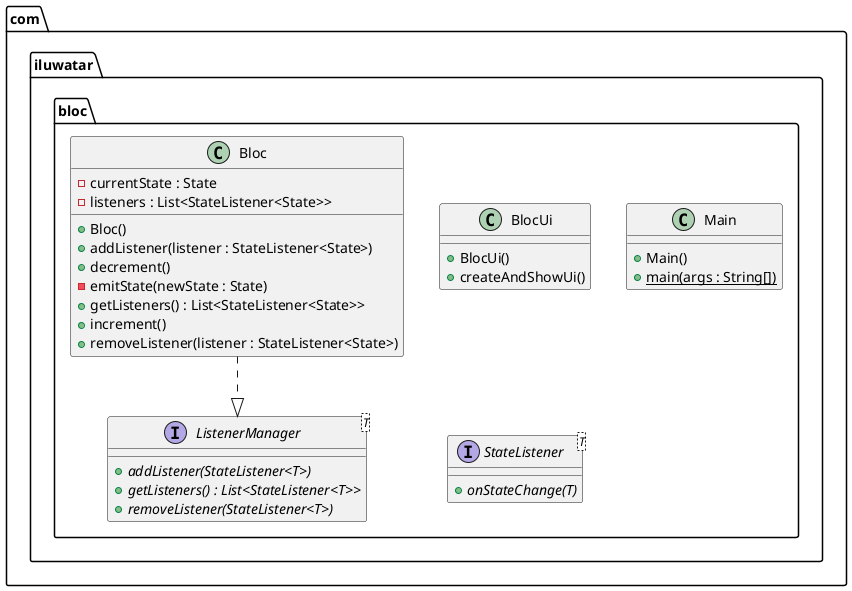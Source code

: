 @startuml
package com.iluwatar.bloc {
  class Bloc {
    - currentState : State
    - listeners : List<StateListener<State>>
    + Bloc()
    + addListener(listener : StateListener<State>)
    + decrement()
    - emitState(newState : State)
    + getListeners() : List<StateListener<State>>
    + increment()
    + removeListener(listener : StateListener<State>)
  }
  class BlocUi {
    + BlocUi()
    + createAndShowUi()
  }
  interface ListenerManager<T> {
    + addListener(StateListener<T>) {abstract}
    + getListeners() : List<StateListener<T>> {abstract}
    + removeListener(StateListener<T>) {abstract}
  }
  class Main {
    + Main()
    + main(args : String[]) {static}
  }
  interface StateListener<T> {
    + onStateChange(T) {abstract}
  }
}
Bloc ..|> ListenerManager 
@enduml